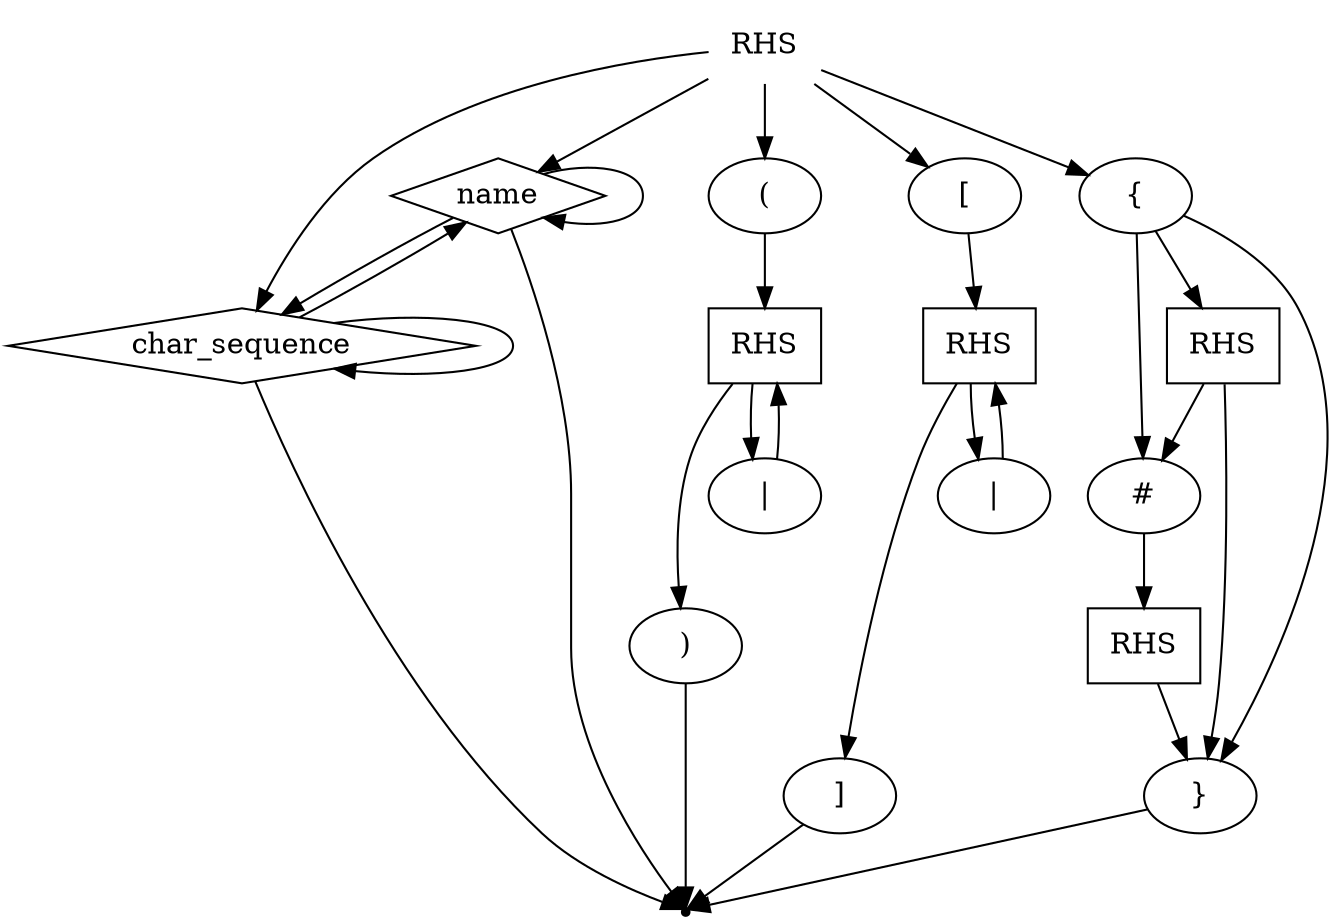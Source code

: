 digraph RHS {
    start [label=RHS shape=plaintext]
    A [label=name shape=diamond]
    B [label=char_sequence shape=diamond]
    C [label="(" shape=oval]
    D [label=RHS shape=box]
    E [label=")" shape=oval]
    F [label="|" shape=oval]
    G [label="[" shape=oval]
    H [label=RHS shape=box]
    I [label="]" shape=oval]
    J [label="|" shape=oval]
    K [label="{" shape=oval]
    L [label=RHS shape=box]
    M [label="#" shape=oval]
    N [label=RHS shape=box]
    O [label="}" shape=oval]
    end [label="" shape=point]
    start -> A
    start -> B
    A -> A
    A -> B
    A -> end
    B -> A
    B -> B
    B -> end
    start -> C
    C -> D
    D -> E
    D -> F
    F -> D
    E -> end
    start -> G
    G -> H
    H -> I
    H -> J
    J -> H
    I -> end
    start -> K
    K -> L
    K -> M
    K -> O
    L -> M
    L -> O
    M -> N
    N -> O
    O -> end
}
